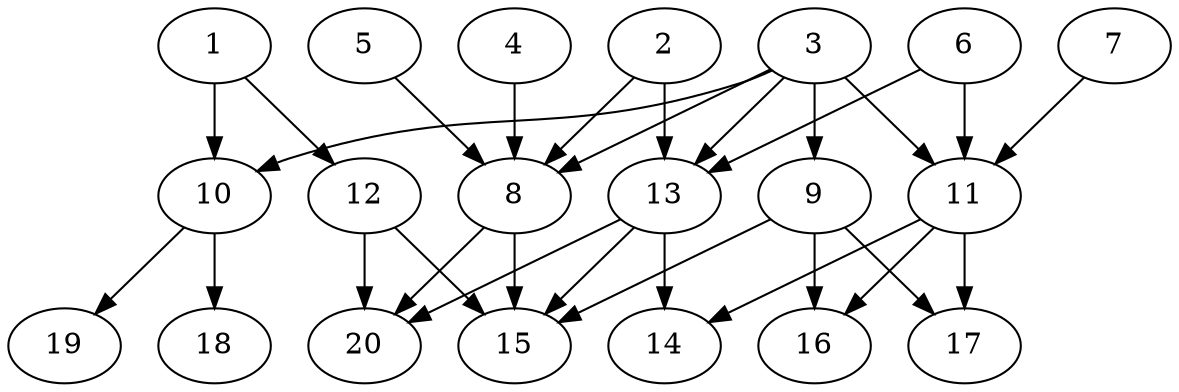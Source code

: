 // DAG automatically generated by daggen at Tue Aug  6 16:20:30 2019
// ./daggen --dot -n 20 --ccr 0.4 --fat 0.8 --regular 0.5 --density 0.6 --mindata 5242880 --maxdata 52428800 
digraph G {
  1 [size="110794240", alpha="0.18", expect_size="44317696"] 
  1 -> 10 [size ="44317696"]
  1 -> 12 [size ="44317696"]
  2 [size="78786560", alpha="0.10", expect_size="31514624"] 
  2 -> 8 [size ="31514624"]
  2 -> 13 [size ="31514624"]
  3 [size="15488000", alpha="0.13", expect_size="6195200"] 
  3 -> 8 [size ="6195200"]
  3 -> 9 [size ="6195200"]
  3 -> 10 [size ="6195200"]
  3 -> 11 [size ="6195200"]
  3 -> 13 [size ="6195200"]
  4 [size="125171200", alpha="0.15", expect_size="50068480"] 
  4 -> 8 [size ="50068480"]
  5 [size="115637760", alpha="0.17", expect_size="46255104"] 
  5 -> 8 [size ="46255104"]
  6 [size="97966080", alpha="0.07", expect_size="39186432"] 
  6 -> 11 [size ="39186432"]
  6 -> 13 [size ="39186432"]
  7 [size="56286720", alpha="0.13", expect_size="22514688"] 
  7 -> 11 [size ="22514688"]
  8 [size="14274560", alpha="0.18", expect_size="5709824"] 
  8 -> 15 [size ="5709824"]
  8 -> 20 [size ="5709824"]
  9 [size="69301760", alpha="0.02", expect_size="27720704"] 
  9 -> 15 [size ="27720704"]
  9 -> 16 [size ="27720704"]
  9 -> 17 [size ="27720704"]
  10 [size="70021120", alpha="0.05", expect_size="28008448"] 
  10 -> 18 [size ="28008448"]
  10 -> 19 [size ="28008448"]
  11 [size="21688320", alpha="0.05", expect_size="8675328"] 
  11 -> 14 [size ="8675328"]
  11 -> 16 [size ="8675328"]
  11 -> 17 [size ="8675328"]
  12 [size="130219520", alpha="0.17", expect_size="52087808"] 
  12 -> 15 [size ="52087808"]
  12 -> 20 [size ="52087808"]
  13 [size="69918720", alpha="0.07", expect_size="27967488"] 
  13 -> 14 [size ="27967488"]
  13 -> 15 [size ="27967488"]
  13 -> 20 [size ="27967488"]
  14 [size="26245120", alpha="0.19", expect_size="10498048"] 
  15 [size="117145600", alpha="0.01", expect_size="46858240"] 
  16 [size="98314240", alpha="0.11", expect_size="39325696"] 
  17 [size="19064320", alpha="0.11", expect_size="7625728"] 
  18 [size="97090560", alpha="0.10", expect_size="38836224"] 
  19 [size="87255040", alpha="0.15", expect_size="34902016"] 
  20 [size="96307200", alpha="0.05", expect_size="38522880"] 
}
